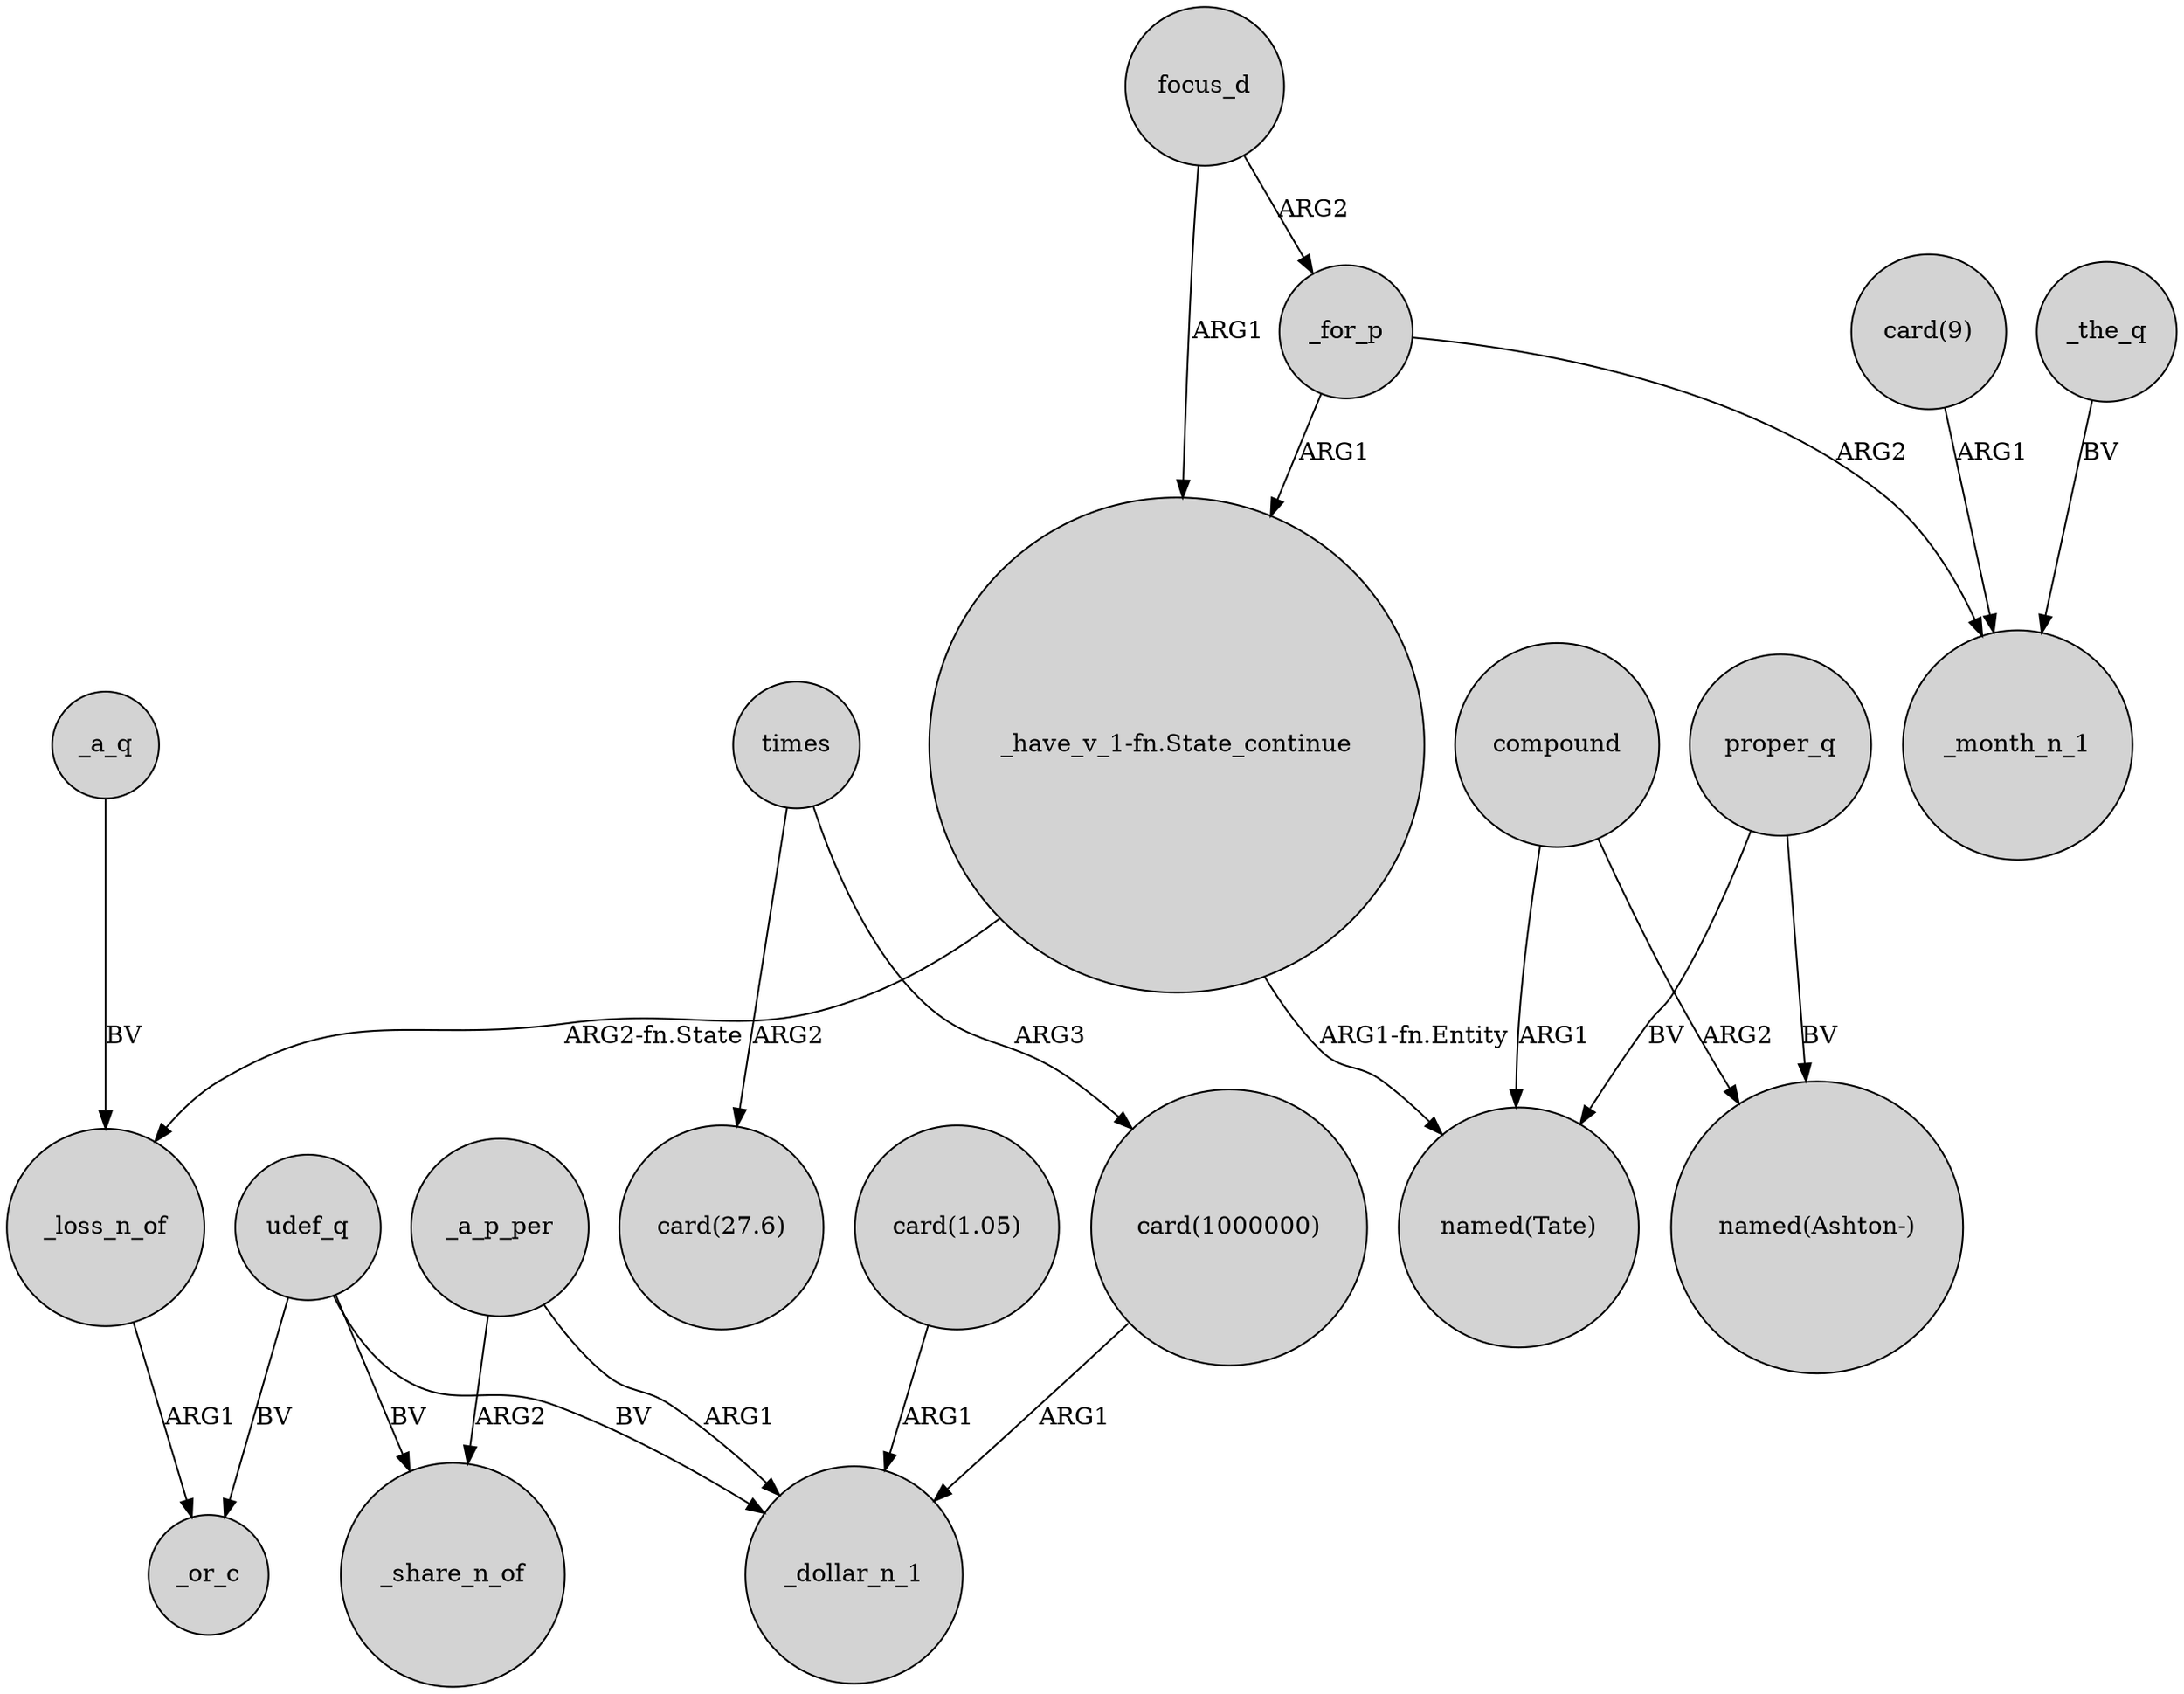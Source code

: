 digraph {
	node [shape=circle style=filled]
	_a_q -> _loss_n_of [label=BV]
	times -> "card(27.6)" [label=ARG2]
	proper_q -> "named(Tate)" [label=BV]
	_the_q -> _month_n_1 [label=BV]
	times -> "card(1000000)" [label=ARG3]
	"_have_v_1-fn.State_continue" -> _loss_n_of [label="ARG2-fn.State"]
	udef_q -> _or_c [label=BV]
	compound -> "named(Tate)" [label=ARG1]
	compound -> "named(Ashton-)" [label=ARG2]
	_a_p_per -> _share_n_of [label=ARG2]
	udef_q -> _share_n_of [label=BV]
	udef_q -> _dollar_n_1 [label=BV]
	"card(1000000)" -> _dollar_n_1 [label=ARG1]
	_a_p_per -> _dollar_n_1 [label=ARG1]
	proper_q -> "named(Ashton-)" [label=BV]
	_loss_n_of -> _or_c [label=ARG1]
	_for_p -> "_have_v_1-fn.State_continue" [label=ARG1]
	"card(9)" -> _month_n_1 [label=ARG1]
	focus_d -> _for_p [label=ARG2]
	"card(1.05)" -> _dollar_n_1 [label=ARG1]
	"_have_v_1-fn.State_continue" -> "named(Tate)" [label="ARG1-fn.Entity"]
	_for_p -> _month_n_1 [label=ARG2]
	focus_d -> "_have_v_1-fn.State_continue" [label=ARG1]
}
